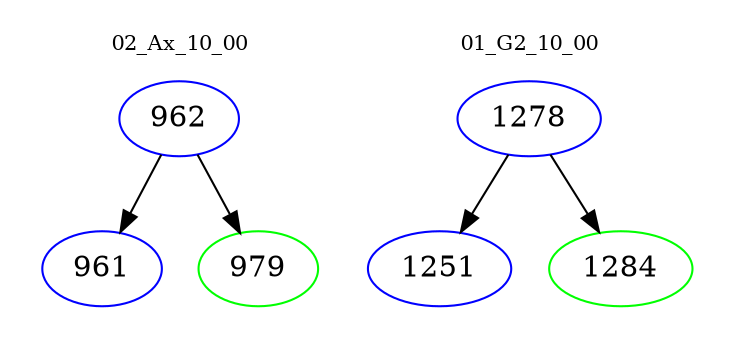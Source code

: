 digraph{
subgraph cluster_0 {
color = white
label = "02_Ax_10_00";
fontsize=10;
T0_962 [label="962", color="blue"]
T0_962 -> T0_961 [color="black"]
T0_961 [label="961", color="blue"]
T0_962 -> T0_979 [color="black"]
T0_979 [label="979", color="green"]
}
subgraph cluster_1 {
color = white
label = "01_G2_10_00";
fontsize=10;
T1_1278 [label="1278", color="blue"]
T1_1278 -> T1_1251 [color="black"]
T1_1251 [label="1251", color="blue"]
T1_1278 -> T1_1284 [color="black"]
T1_1284 [label="1284", color="green"]
}
}
